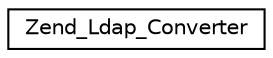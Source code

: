 digraph G
{
  edge [fontname="Helvetica",fontsize="10",labelfontname="Helvetica",labelfontsize="10"];
  node [fontname="Helvetica",fontsize="10",shape=record];
  rankdir="LR";
  Node1 [label="Zend_Ldap_Converter",height=0.2,width=0.4,color="black", fillcolor="white", style="filled",URL="$class_zend___ldap___converter.html"];
}
